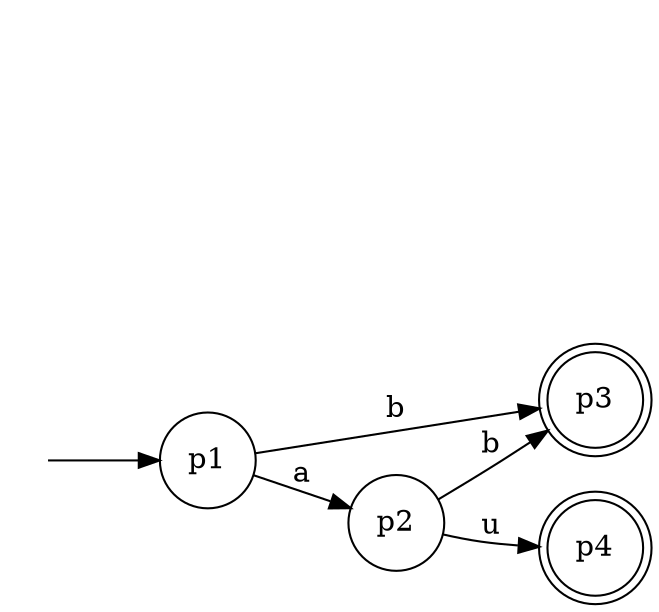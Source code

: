 // dot output generated by libFAUDES TpdGenerator
digraph "Generator" {
  rankdir=LR
  node [shape=circle];

  // initial states
  init [shape=none, label="", width="0.0", height="0.0" ];
  init -> "p1";

  // stackbottom
  "$" [style="invis", attr="stackbottom"];

  // mstates
  "p3" [shape=doublecircle];
  "p4" [shape=doublecircle];

  // rest of stateset
  "p2";

  // events
  "a" [style="invis", attr="COfA"];
  "b" [style="invis", attr="COfA"];
  "u" [style="invis", attr="cOfA"];

  // transition relation
  "p1" -> "p2" [label="a" ];
  "p2" -> "p3" [label="b" ];
  "p2" -> "p4" [label="u" ];
  "p1" -> "p3" [label="b" ];
}
